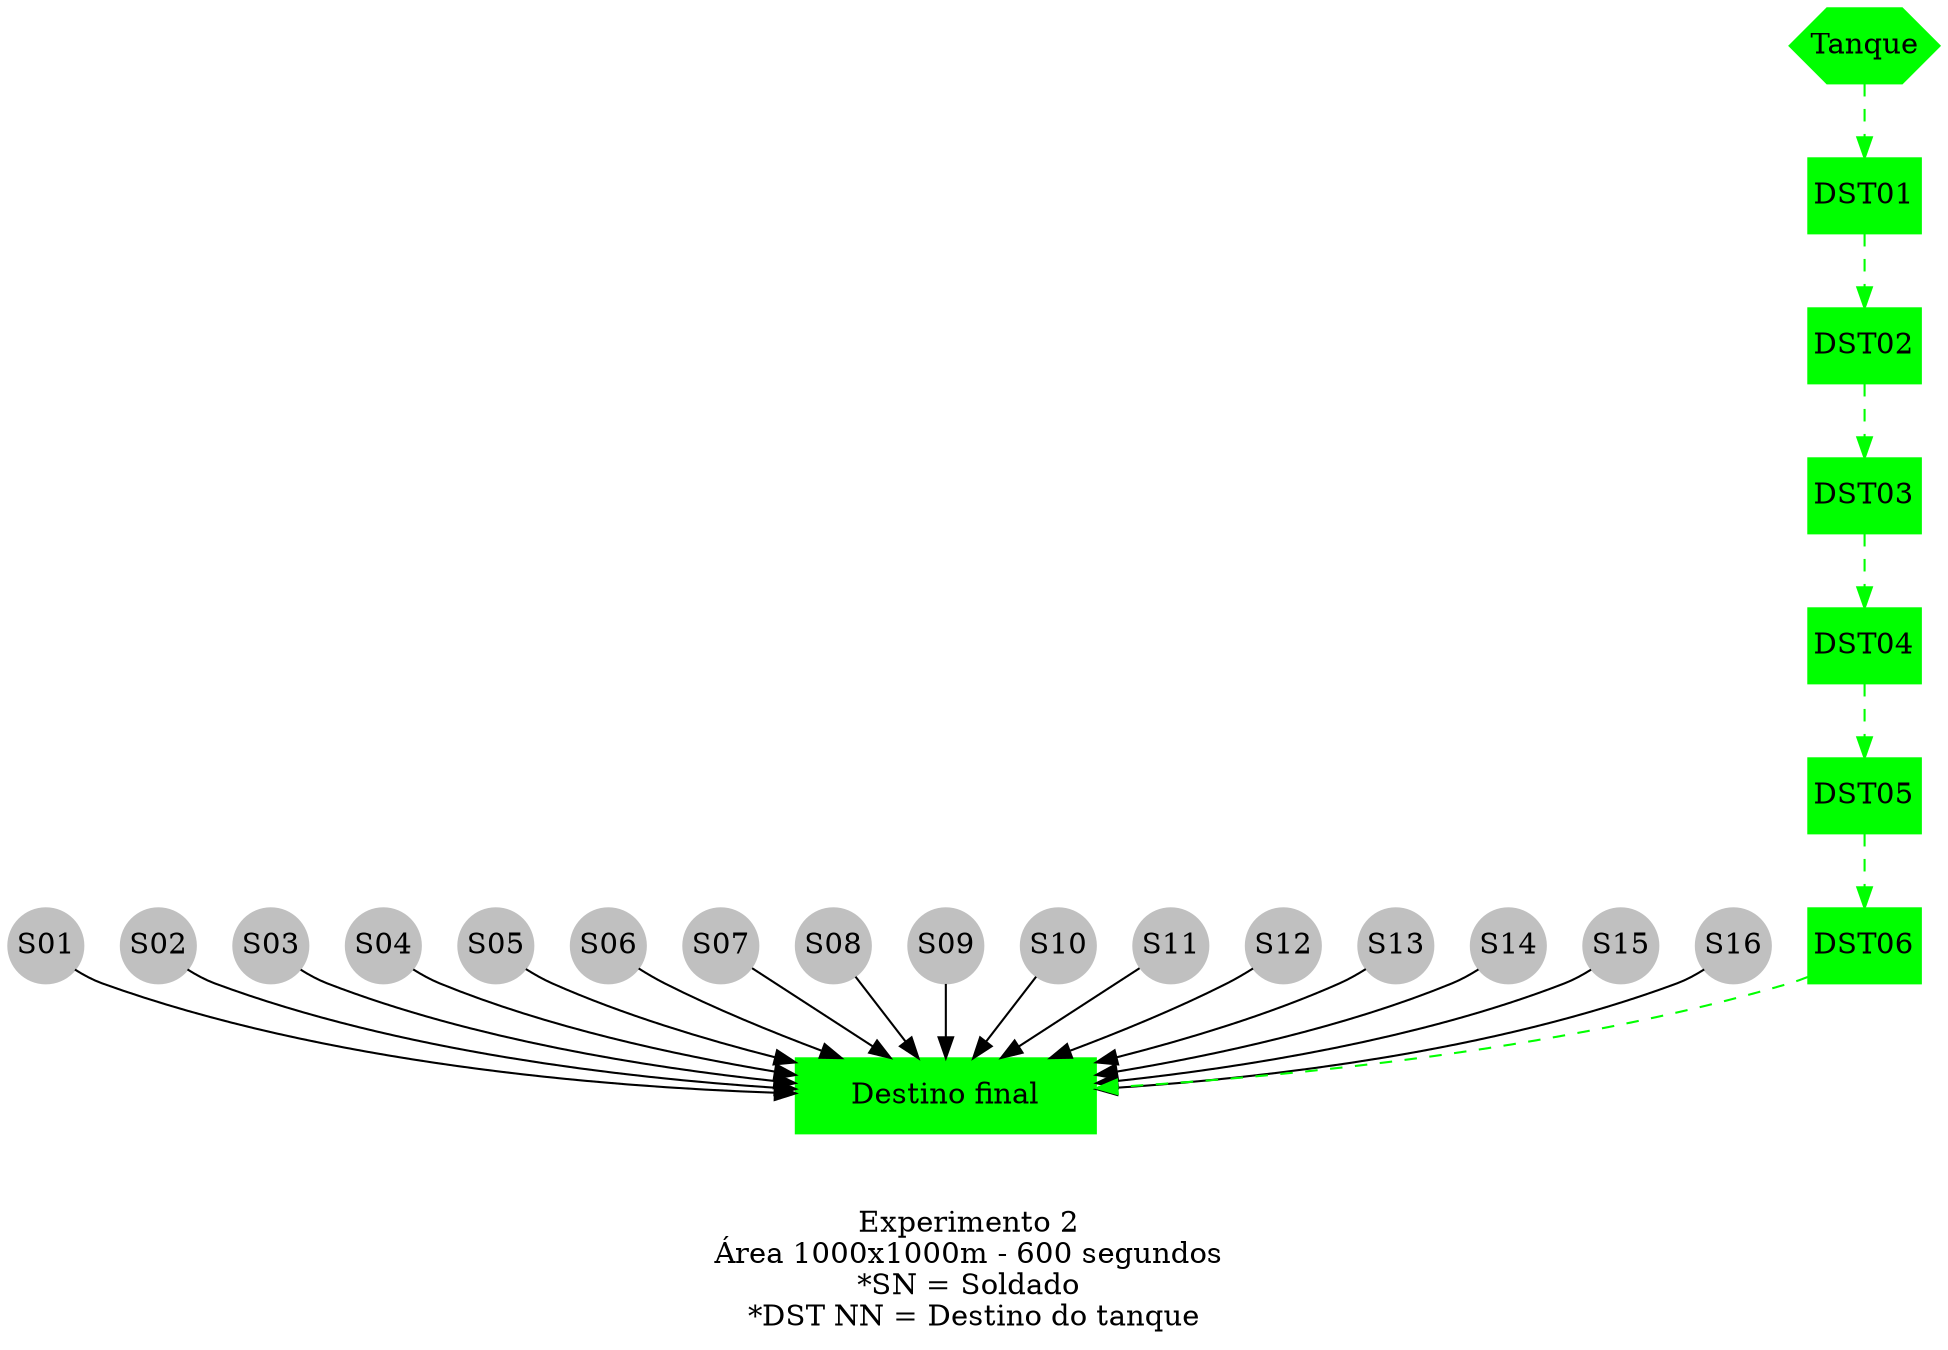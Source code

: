 digraph experimento2 {

	node[color=grey,shape=circle,fixedsize=true,style="filled",size=18,pin=true];
	S01[pos="0.0,4.0"]; S02[pos="0.5,4.0"]; S03[pos="0.0,4.5"]; S04[pos="0.5,4.5"];
	S05[pos="0.0,2.0"]; S06[pos="0.5,2.0"]; S07[pos="0.0,2.5"]; S08[pos="0.5,2.5"];
	S09[pos="2.0,0.0"]; S10[pos="2.5,0.0"]; S11[pos="2.0,0.5"]; S12[pos="2.5,0.5"];
	S13[pos="4.0,0.0"]; S14[pos="4.5,0.0"]; S15[pos="4.0,0.5"]; S16[pos="4.5,0.5"];

	node[color=green,shape=box,pin=true];
	DS[label="Destino final",pos="6.0,3.5",width="2"];

	//edge[style="snake=snake"]
	S01 -> DS; S02 -> DS; S03 -> DS; S04 -> DS;
	S05 -> DS; S06 -> DS; S07 -> DS; S08 -> DS;
	S09 -> DS; S10 -> DS; S11 -> DS; S12 -> DS;
	S13 -> DS; S14 -> DS; S15 -> DS; S16 -> DS;

	node[color=green,shape=hexagon,pin=true];
	Tank[label="Tanque",pos="0.0,0.0",width=1];

	node[color=green,shape=box,style=filled,pin=true]
	DST01[pos="1.0,1.0"]
	DST02[pos="1.5,2.0"]
	DST03[pos="3.0,2.0"]
	DST04[pos="4.5,2.0"]
	DST05[pos="3.0,3.0"]
	DST06[pos="4.0,4.0"]

	Tank -> DST01 -> DST02 -> DST03 -> DST04 -> DST05 -> DST06 -> DS[style="dashed",color="green"];

	label="\n\nExperimento 2 \nÁrea 1000x1000m - 600 segundos \n*SN = Soldado \n*DST NN = Destino do tanque"
}

